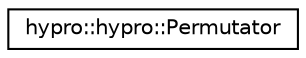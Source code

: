 digraph "Graphical Class Hierarchy"
{
  edge [fontname="Helvetica",fontsize="10",labelfontname="Helvetica",labelfontsize="10"];
  node [fontname="Helvetica",fontsize="10",shape=record];
  rankdir="LR";
  Node0 [label="hypro::hypro::Permutator",height=0.2,width=0.4,color="black", fillcolor="white", style="filled",URL="$classhypro_1_1hypro_1_1Permutator.html"];
}
